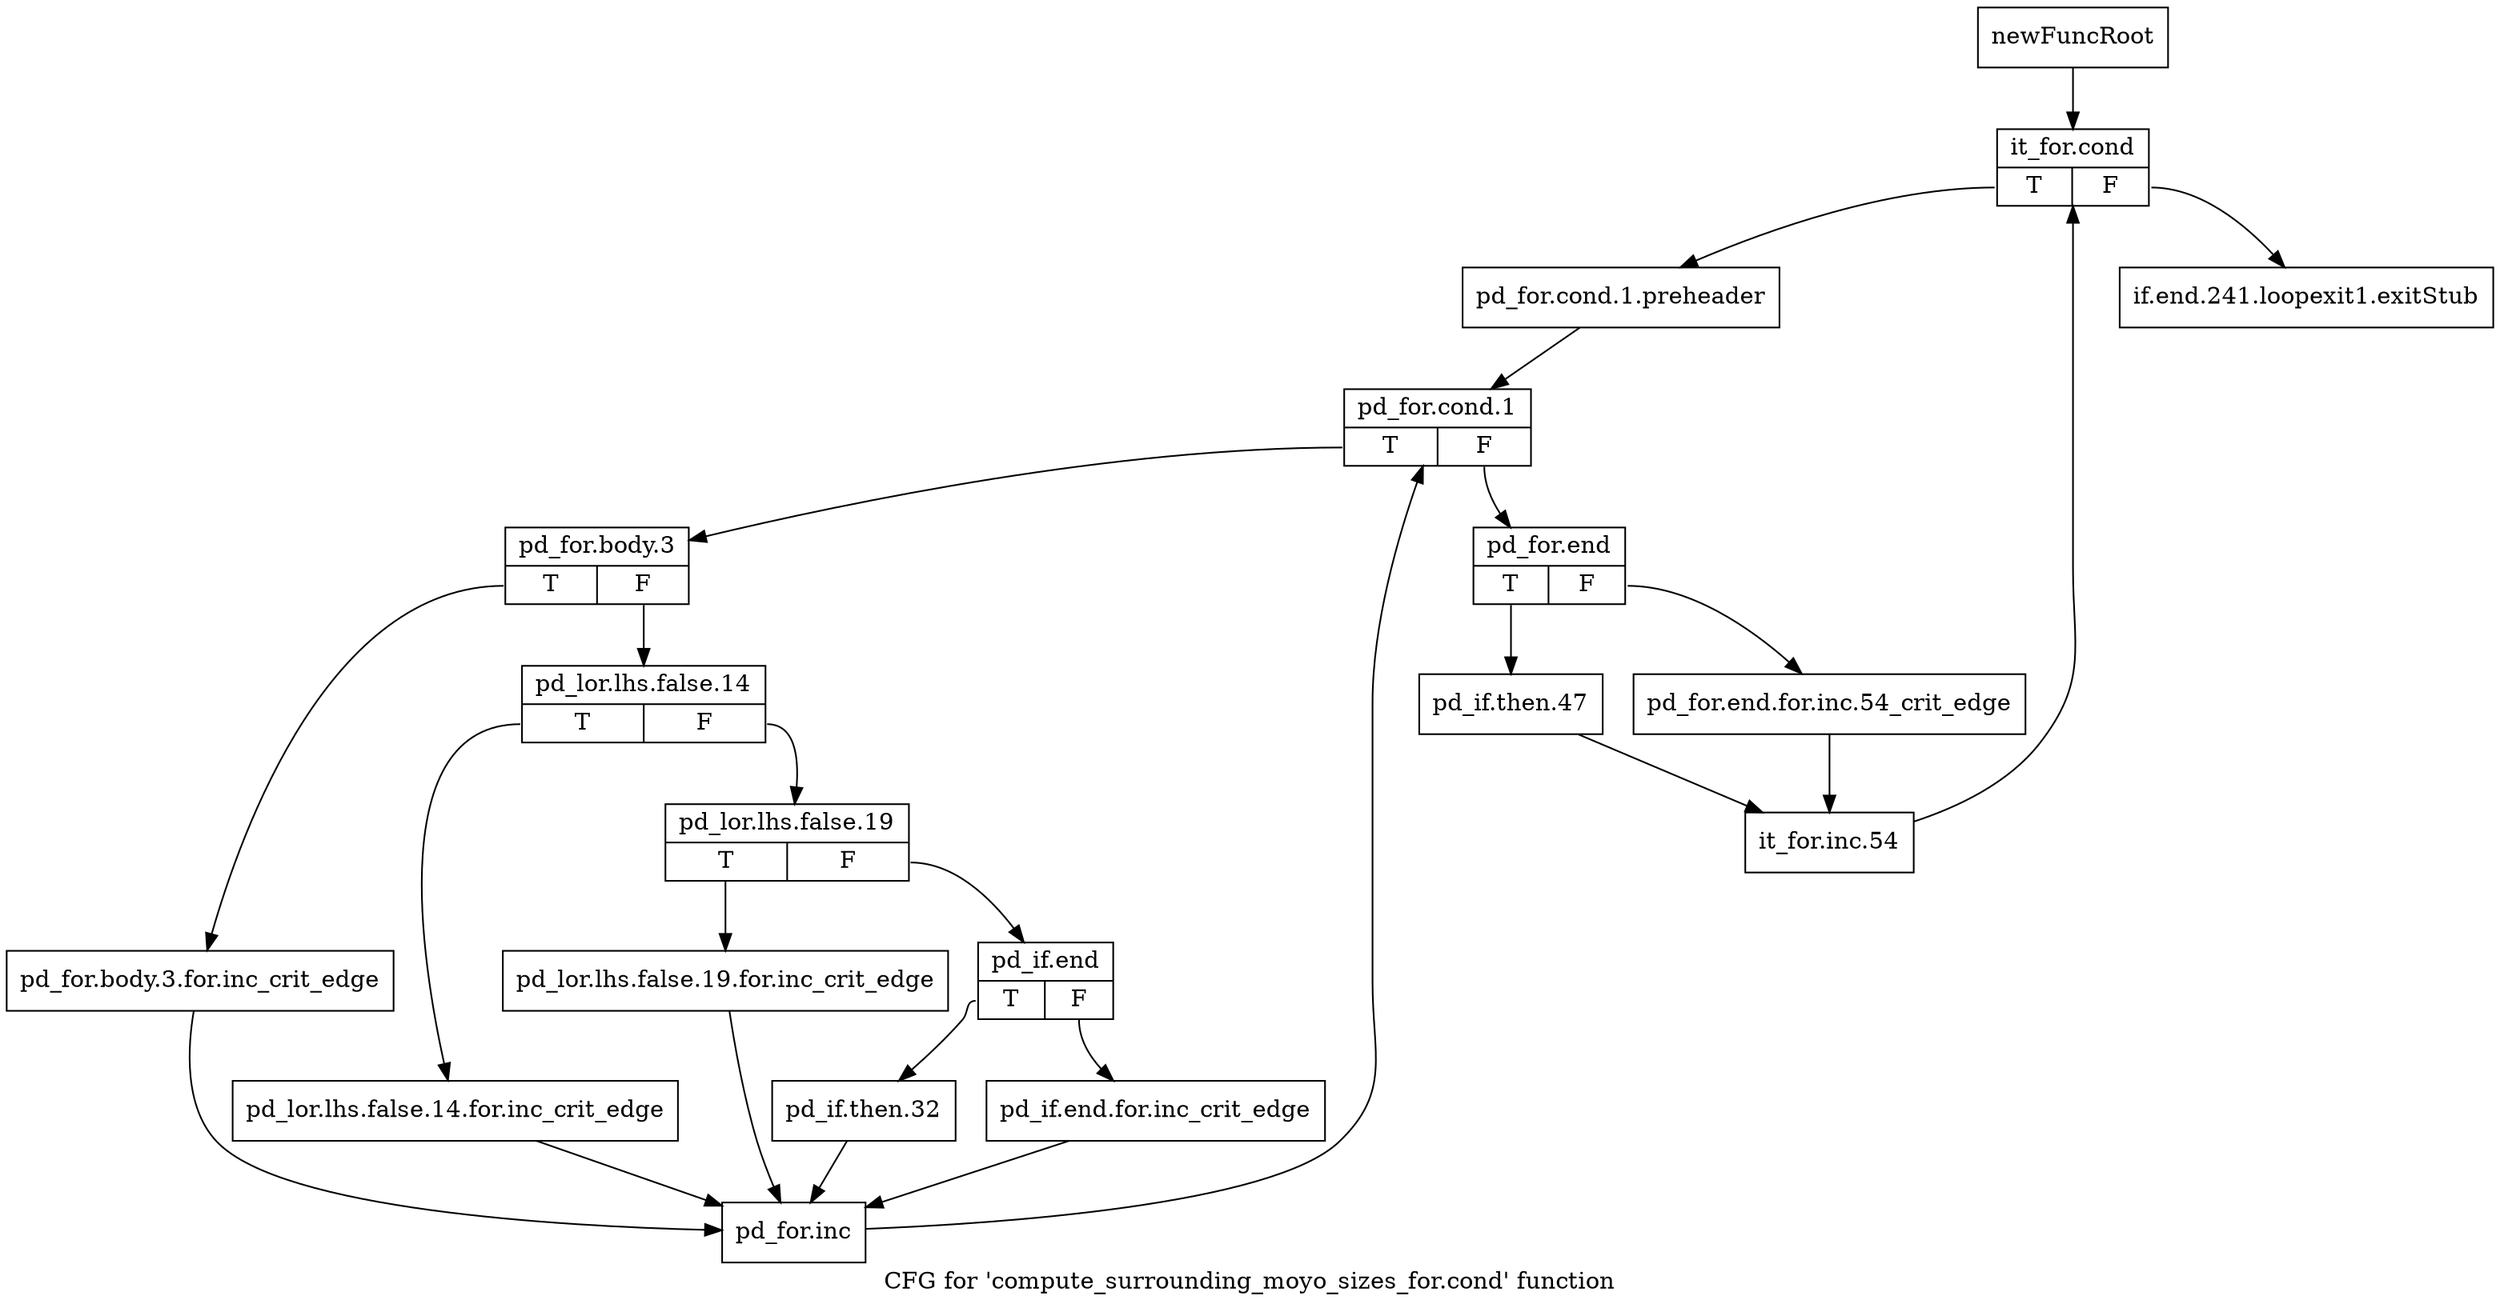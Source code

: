 digraph "CFG for 'compute_surrounding_moyo_sizes_for.cond' function" {
	label="CFG for 'compute_surrounding_moyo_sizes_for.cond' function";

	Node0x3fa0aa0 [shape=record,label="{newFuncRoot}"];
	Node0x3fa0aa0 -> Node0x3fa0f80;
	Node0x3fa0f30 [shape=record,label="{if.end.241.loopexit1.exitStub}"];
	Node0x3fa0f80 [shape=record,label="{it_for.cond|{<s0>T|<s1>F}}"];
	Node0x3fa0f80:s0 -> Node0x3fa0fd0;
	Node0x3fa0f80:s1 -> Node0x3fa0f30;
	Node0x3fa0fd0 [shape=record,label="{pd_for.cond.1.preheader}"];
	Node0x3fa0fd0 -> Node0x3fa1020;
	Node0x3fa1020 [shape=record,label="{pd_for.cond.1|{<s0>T|<s1>F}}"];
	Node0x3fa1020:s0 -> Node0x3fa11b0;
	Node0x3fa1020:s1 -> Node0x3fa1070;
	Node0x3fa1070 [shape=record,label="{pd_for.end|{<s0>T|<s1>F}}"];
	Node0x3fa1070:s0 -> Node0x3fa1110;
	Node0x3fa1070:s1 -> Node0x3fa10c0;
	Node0x3fa10c0 [shape=record,label="{pd_for.end.for.inc.54_crit_edge}"];
	Node0x3fa10c0 -> Node0x3fa1160;
	Node0x3fa1110 [shape=record,label="{pd_if.then.47}"];
	Node0x3fa1110 -> Node0x3fa1160;
	Node0x3fa1160 [shape=record,label="{it_for.inc.54}"];
	Node0x3fa1160 -> Node0x3fa0f80;
	Node0x3fa11b0 [shape=record,label="{pd_for.body.3|{<s0>T|<s1>F}}"];
	Node0x3fa11b0:s0 -> Node0x3fa1430;
	Node0x3fa11b0:s1 -> Node0x3fa1200;
	Node0x3fa1200 [shape=record,label="{pd_lor.lhs.false.14|{<s0>T|<s1>F}}"];
	Node0x3fa1200:s0 -> Node0x3fa13e0;
	Node0x3fa1200:s1 -> Node0x3fa1250;
	Node0x3fa1250 [shape=record,label="{pd_lor.lhs.false.19|{<s0>T|<s1>F}}"];
	Node0x3fa1250:s0 -> Node0x3fa1390;
	Node0x3fa1250:s1 -> Node0x3fa12a0;
	Node0x3fa12a0 [shape=record,label="{pd_if.end|{<s0>T|<s1>F}}"];
	Node0x3fa12a0:s0 -> Node0x3fa1340;
	Node0x3fa12a0:s1 -> Node0x3fa12f0;
	Node0x3fa12f0 [shape=record,label="{pd_if.end.for.inc_crit_edge}"];
	Node0x3fa12f0 -> Node0x3fa1480;
	Node0x3fa1340 [shape=record,label="{pd_if.then.32}"];
	Node0x3fa1340 -> Node0x3fa1480;
	Node0x3fa1390 [shape=record,label="{pd_lor.lhs.false.19.for.inc_crit_edge}"];
	Node0x3fa1390 -> Node0x3fa1480;
	Node0x3fa13e0 [shape=record,label="{pd_lor.lhs.false.14.for.inc_crit_edge}"];
	Node0x3fa13e0 -> Node0x3fa1480;
	Node0x3fa1430 [shape=record,label="{pd_for.body.3.for.inc_crit_edge}"];
	Node0x3fa1430 -> Node0x3fa1480;
	Node0x3fa1480 [shape=record,label="{pd_for.inc}"];
	Node0x3fa1480 -> Node0x3fa1020;
}
